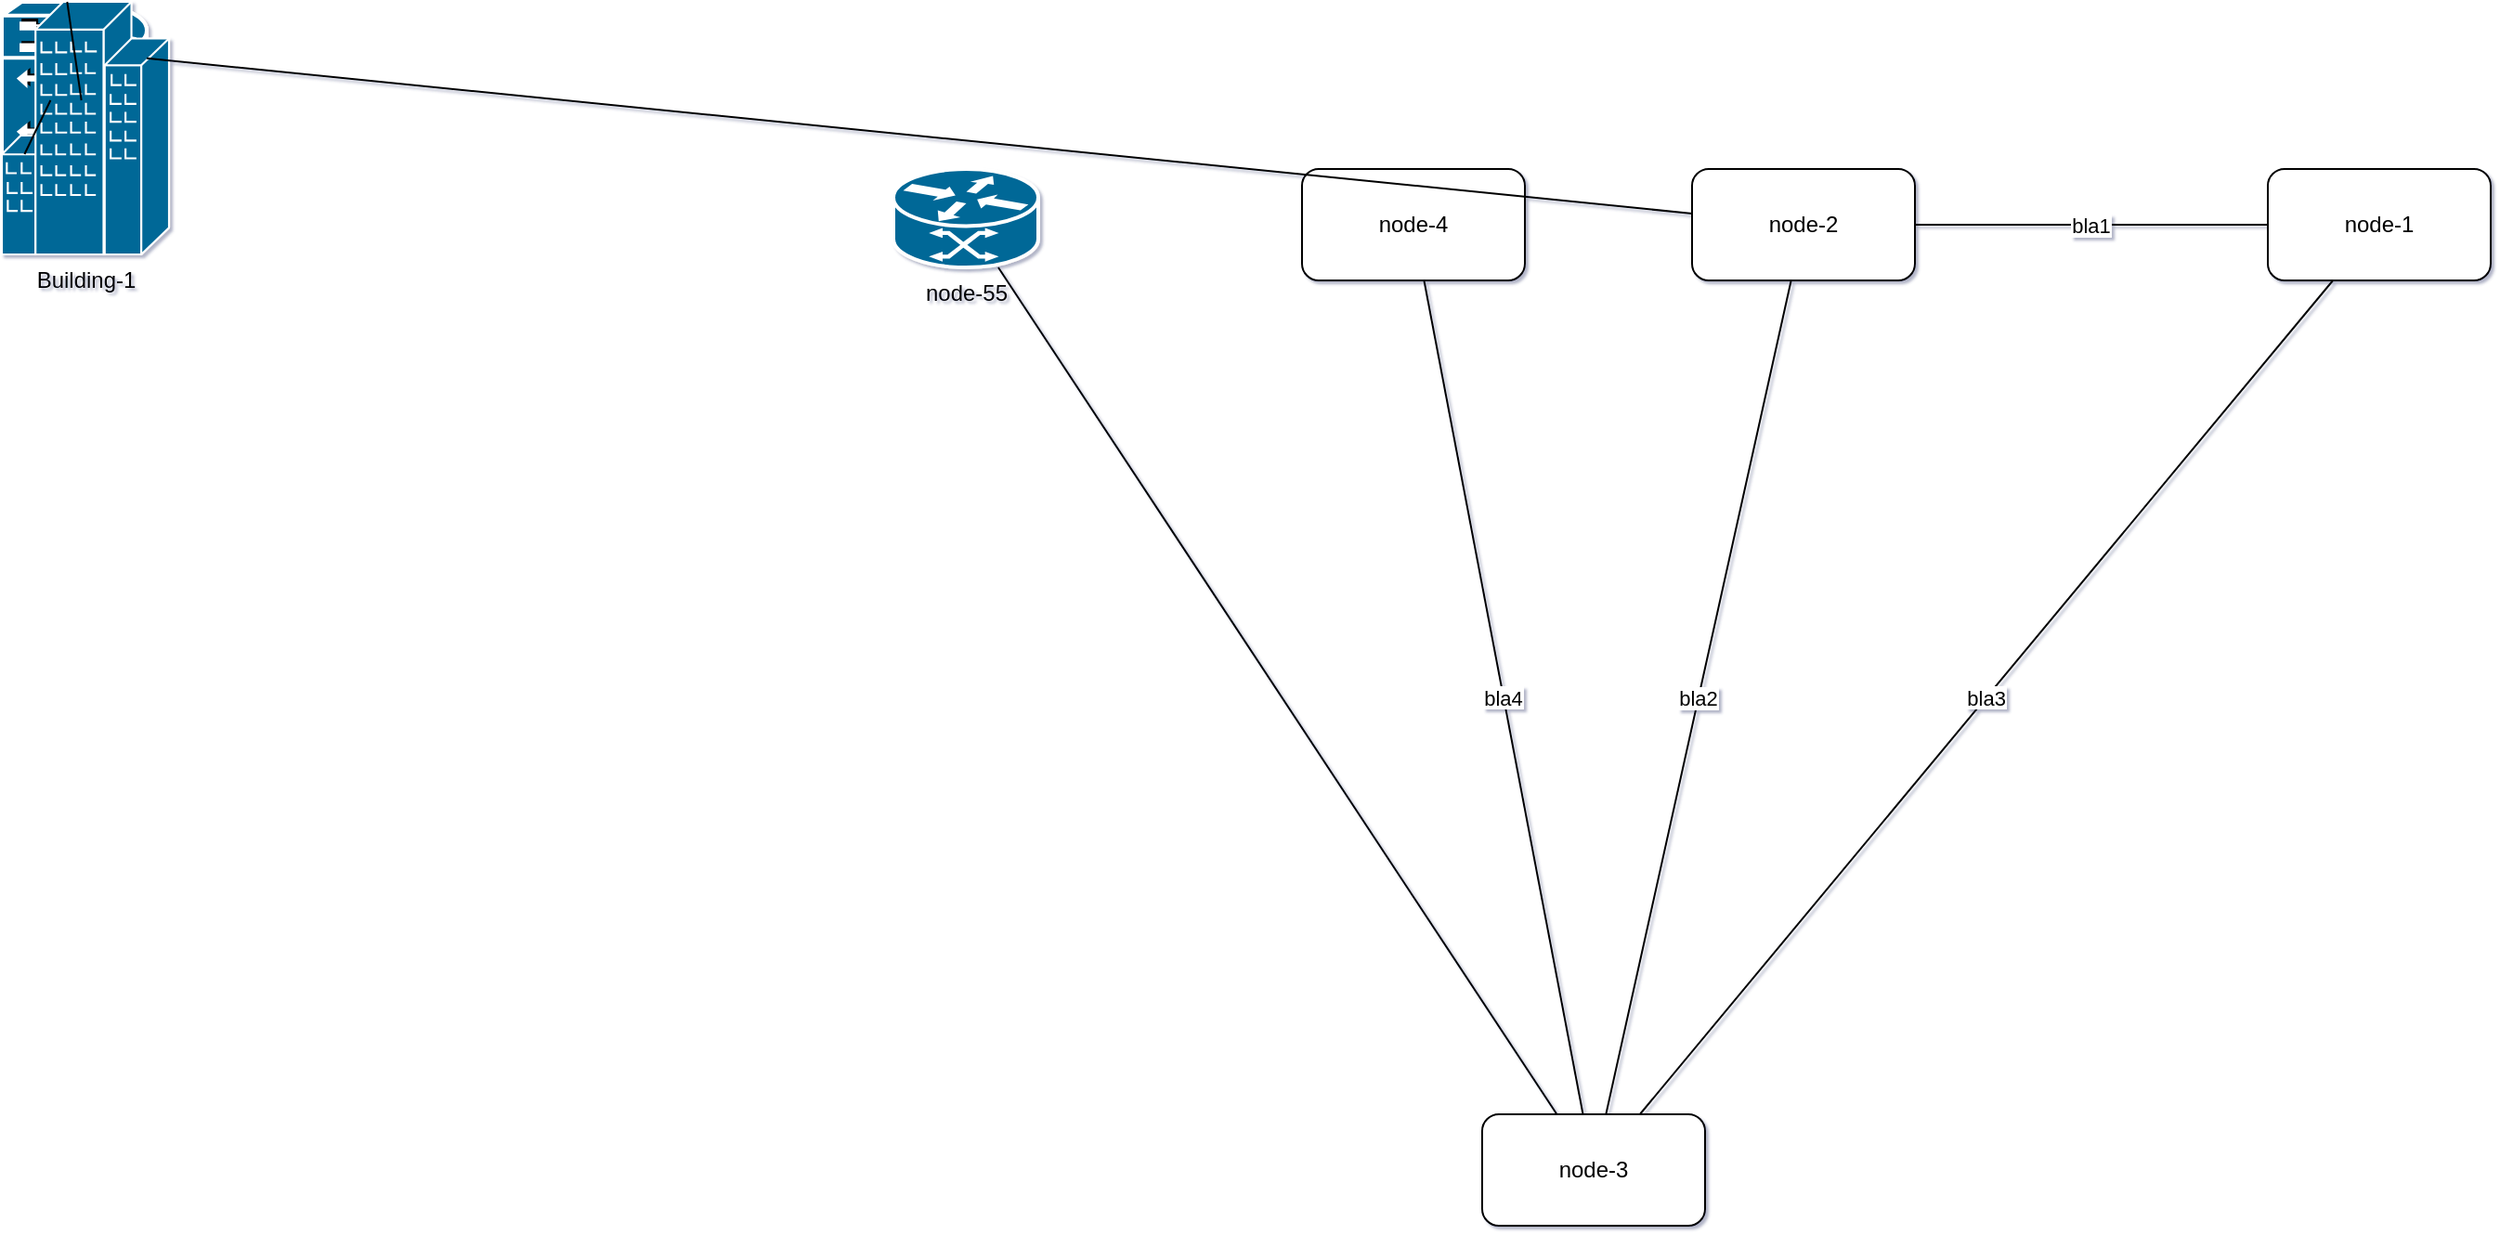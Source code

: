 <mxfile compressed="false" type="device" version="13.7.3">
  <diagram id="Page-1" name="Page-1">
    <mxGraphModel arrows="1" connect="1" dx="1551" dy="1209" fold="1" grid="1" gridSize="10" guides="1" math="0" page="1" pageHeight="1169" pageScale="1" pageWidth="827" shadow="1" tooltips="1">
      <root>
        <mxCell id="0" />
        <mxCell id="1" parent="0" />
        <object id="node-1" label="node-1">
          <mxCell parent="1" style="rounded=1;whiteSpace=wrap;html=1;" vertex="1">
            <mxGeometry as="geometry" height="60" width="120" x="1420" y="240" />
          </mxCell>
        </object>
        <object id="node-2" label="node-2">
          <mxCell parent="1" style="rounded=1;whiteSpace=wrap;html=1;" vertex="1">
            <mxGeometry as="geometry" height="60" width="120" x="1110" y="240" />
          </mxCell>
        </object>
        <object id="node-3" label="node-3">
          <mxCell parent="1" style="rounded=1;whiteSpace=wrap;html=1;" vertex="1">
            <mxGeometry as="geometry" height="60" width="120" x="997" y="749" />
          </mxCell>
        </object>
        <object a="b" c="d" id="node-4" label="node-4" link="http://google.com">
          <mxCell parent="1" style="rounded=1;whiteSpace=wrap;html=1;" vertex="1">
            <mxGeometry as="geometry" height="60" width="120" x="900" y="240" />
          </mxCell>
        </object>
        <object id="node-55" label="node-55">
          <mxCell parent="1" style="shape=mxgraph.cisco.routers.atm_router;html=1;pointerEvents=1;dashed=0;fillColor=#036897;strokeColor=#ffffff;strokeWidth=2;verticalLabelPosition=bottom;verticalAlign=top;align=center;outlineConnect=0;" vertex="1">
            <mxGeometry as="geometry" height="53" width="78" x="680" y="240" />
          </mxCell>
        </object>
        <object id="b35ebf8a6eeb7084dd9f3e14ec85eb9c" label="bla1" source="node-1" target="node-2">
          <mxCell edge="1" parent="1" source="node-1" style="endArrow=none;" target="node-2">
            <mxGeometry as="geometry" relative="1" />
          </mxCell>
        </object>
        <object id="601d1f4fe959524564b9139bfd9ee1c5" label="bla2" source="node-2" target="node-3">
          <mxCell edge="1" parent="1" source="node-2" style="endArrow=none;" target="node-3">
            <mxGeometry as="geometry" relative="1" />
          </mxCell>
        </object>
        <object id="03d64cf220b7cea506298c06d433f38e" label="bla3" source="node-3" target="node-1">
          <mxCell edge="1" parent="1" source="node-3" style="endArrow=none;" target="node-1">
            <mxGeometry as="geometry" relative="1" />
          </mxCell>
        </object>
        <object id="d5fa69cbdbc6ae606177e052dcdf4fdc" label="bla4" source="node-4" target="node-3">
          <mxCell edge="1" parent="1" source="node-4" style="endArrow=none;" target="node-3">
            <mxGeometry as="geometry" relative="1" />
          </mxCell>
        </object>
        <object id="51261c22508dab030b295dc400535756" label="" source="node-55" target="node-3">
          <mxCell edge="1" parent="1" source="node-55" style="endArrow=none;" target="node-3">
            <mxGeometry as="geometry" relative="1" />
          </mxCell>
        </object>
      <object id="Router-1" label="Router-1">
      <mxCell parent="1" style="shape=mxgraph.cisco.routers.atm_router;html=1;pointerEvents=1;dashed=0;fillColor=#036897;strokeColor=#ffffff;strokeWidth=2;verticalLabelPosition=bottom;verticalAlign=top;align=center;outlineConnect=0;" vertex="1">
          <mxGeometry as="geometry" height="53" width="78" x="200" y="150" />
      </mxCell>
    </object><object id="Router-2" label="Router-2">
      <mxCell parent="1" style="shape=mxgraph.cisco.routers.atm_router;html=1;pointerEvents=1;dashed=0;fillColor=#036897;strokeColor=#ffffff;strokeWidth=2;verticalLabelPosition=bottom;verticalAlign=top;align=center;outlineConnect=0;" vertex="1">
          <mxGeometry as="geometry" height="53" width="78" x="200" y="150" />
      </mxCell>
    </object><object id="Router-3" label="Router-3">
      <mxCell parent="1" style="shape=mxgraph.cisco.routers.atm_router;html=1;pointerEvents=1;dashed=0;fillColor=#036897;strokeColor=#ffffff;strokeWidth=2;verticalLabelPosition=bottom;verticalAlign=top;align=center;outlineConnect=0;" vertex="1">
          <mxGeometry as="geometry" height="53" width="78" x="200" y="150" />
      </mxCell>
    </object><object id="Switch-1" label="Switch-1">
      <mxCell parent="1" style="shape=mxgraph.cisco.routers.atm_tag_switch_router;html=1;pointerEvents=1;dashed=0;fillColor=#036897;strokeColor=#ffffff;strokeWidth=2;verticalLabelPosition=bottom;verticalAlign=top;align=center;outlineConnect=0;" vertex="1">
          <mxGeometry as="geometry" height="82" width="64" x="200" y="150" />
      </mxCell>
    </object><object id="Building-1" label="Building-1">
      <mxCell parent="1" style="shape=mxgraph.cisco.buildings.generic_building;html=1;pointerEvents=1;dashed=0;fillColor=#036897;strokeColor=#ffffff;strokeWidth=2;verticalLabelPosition=bottom;verticalAlign=top;align=center;outlineConnect=0;" vertex="1">
          <mxGeometry as="geometry" height="136" width="90" x="200" y="150" />
      </mxCell>
    </object><object id="7ce2e5e52c3af4456385a328bb0a6db8" label="" source="Router-1" target="Router-2">
      <mxCell edge="1" parent="1" source="Router-1" style="endArrow=none;" target="Router-2">
          <mxGeometry as="geometry" relative="1" />
      </mxCell>
    </object><object id="ddaae10ccd1c502d353cc25f9bf119f3" label="" source="Router-1" target="Router-3">
      <mxCell edge="1" parent="1" source="Router-1" style="endArrow=none;" target="Router-3">
          <mxGeometry as="geometry" relative="1" />
      </mxCell>
    </object><object id="d1118c7801a08b93f9dc2b9dba560b4d" label="" source="Router-1" target="node-2">
      <mxCell edge="1" parent="1" source="Router-1" style="endArrow=none;" target="node-2">
          <mxGeometry as="geometry" relative="1" />
      </mxCell>
    </object><object id="a8e19d5ccf71f0a5774858eefaae2887" label="" source="Switch-1" target="Router-3">
      <mxCell edge="1" parent="1" source="Switch-1" style="endArrow=none;" target="Router-3">
          <mxGeometry as="geometry" relative="1" />
      </mxCell>
    </object><object id="85250893dd608a8236b83d69c7f086f7" label="" source="Building-1" target="Router-3">
      <mxCell edge="1" parent="1" source="Building-1" style="endArrow=none;" target="Router-3">
          <mxGeometry as="geometry" relative="1" />
      </mxCell>
    </object></root>
    </mxGraphModel>
  </diagram>
</mxfile>